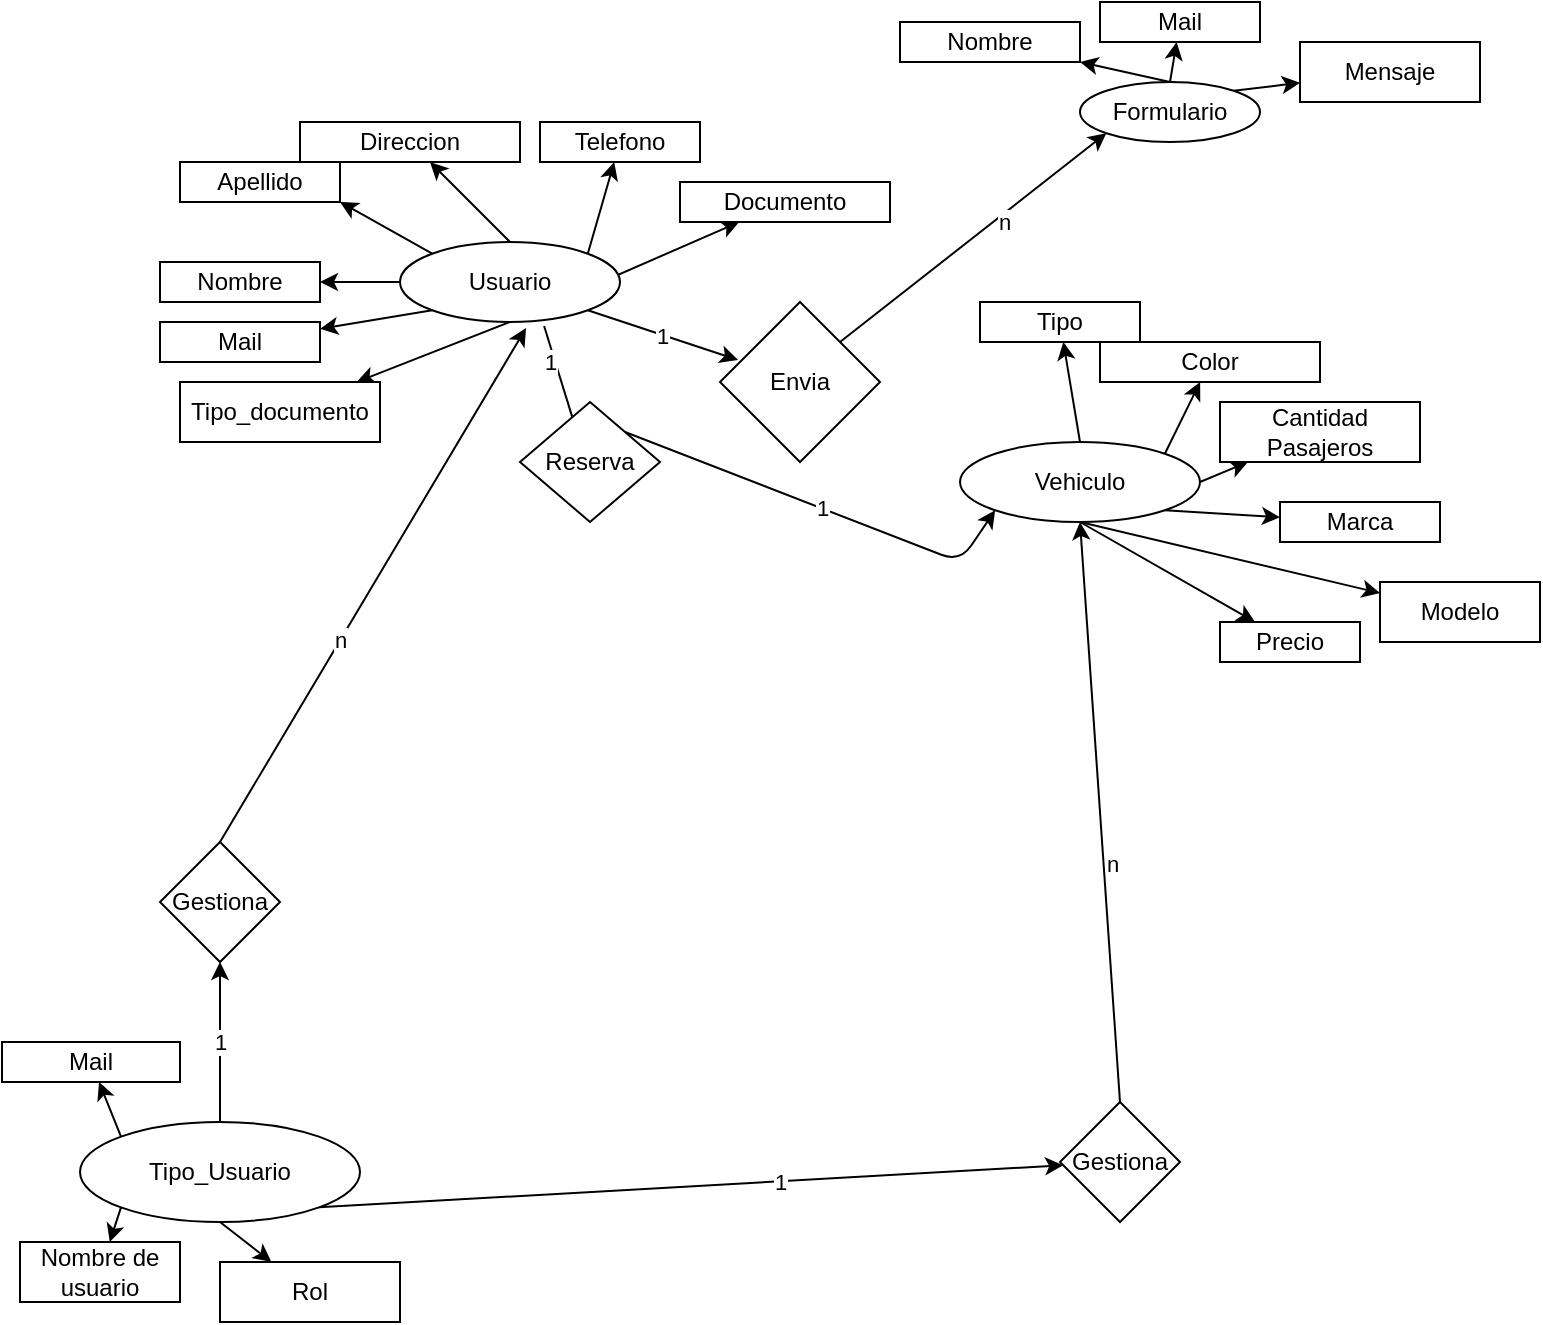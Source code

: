 <mxfile>
    <diagram id="rsptp2mNKG-hTKdjw22L" name="Página-1">
        <mxGraphModel dx="1130" dy="444" grid="1" gridSize="10" guides="1" tooltips="1" connect="1" arrows="1" fold="1" page="1" pageScale="1" pageWidth="827" pageHeight="1169" math="0" shadow="0">
            <root>
                <mxCell id="0"/>
                <mxCell id="1" parent="0"/>
                <mxCell id="104" style="edgeStyle=none;html=1;exitX=0;exitY=0;exitDx=0;exitDy=0;" parent="1" source="101" edge="1">
                    <mxGeometry relative="1" as="geometry">
                        <mxPoint x="170" y="120" as="targetPoint"/>
                    </mxGeometry>
                </mxCell>
                <mxCell id="107" style="edgeStyle=none;html=1;exitX=0.5;exitY=0;exitDx=0;exitDy=0;" parent="1" source="101" target="108" edge="1">
                    <mxGeometry relative="1" as="geometry">
                        <mxPoint x="210" y="110" as="targetPoint"/>
                    </mxGeometry>
                </mxCell>
                <mxCell id="109" style="edgeStyle=none;html=1;exitX=1;exitY=0;exitDx=0;exitDy=0;" parent="1" source="101" target="110" edge="1">
                    <mxGeometry relative="1" as="geometry">
                        <mxPoint x="290" y="100" as="targetPoint"/>
                    </mxGeometry>
                </mxCell>
                <mxCell id="111" style="edgeStyle=none;html=1;exitX=0;exitY=1;exitDx=0;exitDy=0;" parent="1" source="101" target="112" edge="1">
                    <mxGeometry relative="1" as="geometry">
                        <mxPoint x="180" y="190" as="targetPoint"/>
                    </mxGeometry>
                </mxCell>
                <mxCell id="113" style="edgeStyle=none;html=1;exitX=0.5;exitY=1;exitDx=0;exitDy=0;" parent="1" source="101" target="114" edge="1">
                    <mxGeometry relative="1" as="geometry">
                        <mxPoint x="190" y="210" as="targetPoint"/>
                    </mxGeometry>
                </mxCell>
                <mxCell id="115" style="edgeStyle=none;html=1;exitX=0.5;exitY=1;exitDx=0;exitDy=0;" parent="1" source="101" target="116" edge="1">
                    <mxGeometry relative="1" as="geometry">
                        <mxPoint x="255" y="210" as="targetPoint"/>
                    </mxGeometry>
                </mxCell>
                <mxCell id="136" style="edgeStyle=none;html=1;exitX=0.655;exitY=1.05;exitDx=0;exitDy=0;entryX=0.5;entryY=0;entryDx=0;entryDy=0;exitPerimeter=0;" parent="1" source="101" edge="1">
                    <mxGeometry relative="1" as="geometry">
                        <mxPoint x="290" y="240" as="targetPoint"/>
                    </mxGeometry>
                </mxCell>
                <mxCell id="140" value="1" style="edgeLabel;html=1;align=center;verticalAlign=middle;resizable=0;points=[];" parent="136" vertex="1" connectable="0">
                    <mxGeometry x="-0.405" y="-3" relative="1" as="geometry">
                        <mxPoint as="offset"/>
                    </mxGeometry>
                </mxCell>
                <mxCell id="154" value="1" style="edgeStyle=none;html=1;exitX=1;exitY=1;exitDx=0;exitDy=0;entryX=0.113;entryY=0.363;entryDx=0;entryDy=0;entryPerimeter=0;" parent="1" source="101" target="153" edge="1">
                    <mxGeometry relative="1" as="geometry"/>
                </mxCell>
                <mxCell id="101" value="Usuario" style="ellipse;whiteSpace=wrap;html=1;" parent="1" vertex="1">
                    <mxGeometry x="200" y="140" width="110" height="40" as="geometry"/>
                </mxCell>
                <mxCell id="102" value="" style="endArrow=classic;html=1;exitX=0;exitY=0.5;exitDx=0;exitDy=0;" parent="1" source="101" edge="1">
                    <mxGeometry width="50" height="50" relative="1" as="geometry">
                        <mxPoint x="410" y="380" as="sourcePoint"/>
                        <mxPoint x="160" y="160" as="targetPoint"/>
                    </mxGeometry>
                </mxCell>
                <mxCell id="103" value="Nombre" style="rounded=0;whiteSpace=wrap;html=1;" parent="1" vertex="1">
                    <mxGeometry x="80" y="150" width="80" height="20" as="geometry"/>
                </mxCell>
                <mxCell id="106" value="Apellido" style="rounded=0;whiteSpace=wrap;html=1;" parent="1" vertex="1">
                    <mxGeometry x="90" y="100" width="80" height="20" as="geometry"/>
                </mxCell>
                <mxCell id="108" value="Direccion" style="rounded=0;whiteSpace=wrap;html=1;" parent="1" vertex="1">
                    <mxGeometry x="150" y="80" width="110" height="20" as="geometry"/>
                </mxCell>
                <mxCell id="110" value="Telefono" style="rounded=0;whiteSpace=wrap;html=1;" parent="1" vertex="1">
                    <mxGeometry x="270" y="80" width="80" height="20" as="geometry"/>
                </mxCell>
                <mxCell id="112" value="Mail" style="rounded=0;whiteSpace=wrap;html=1;" parent="1" vertex="1">
                    <mxGeometry x="80" y="180" width="80" height="20" as="geometry"/>
                </mxCell>
                <mxCell id="114" value="Tipo_documento" style="rounded=0;whiteSpace=wrap;html=1;" parent="1" vertex="1">
                    <mxGeometry x="90" y="210" width="100" height="30" as="geometry"/>
                </mxCell>
                <mxCell id="116" value="Documento" style="rounded=0;whiteSpace=wrap;html=1;" parent="1" vertex="1">
                    <mxGeometry x="340" y="110" width="105" height="20" as="geometry"/>
                </mxCell>
                <mxCell id="118" style="edgeStyle=none;html=1;exitX=0.5;exitY=0;exitDx=0;exitDy=0;" parent="1" source="117" target="119" edge="1">
                    <mxGeometry relative="1" as="geometry">
                        <mxPoint x="550" y="200" as="targetPoint"/>
                    </mxGeometry>
                </mxCell>
                <mxCell id="120" style="edgeStyle=none;html=1;exitX=1;exitY=0;exitDx=0;exitDy=0;" parent="1" source="117" target="121" edge="1">
                    <mxGeometry relative="1" as="geometry">
                        <mxPoint x="610" y="220" as="targetPoint"/>
                    </mxGeometry>
                </mxCell>
                <mxCell id="122" style="edgeStyle=none;html=1;exitX=1;exitY=0.5;exitDx=0;exitDy=0;" parent="1" source="117" target="123" edge="1">
                    <mxGeometry relative="1" as="geometry">
                        <mxPoint x="620" y="250" as="targetPoint"/>
                    </mxGeometry>
                </mxCell>
                <mxCell id="124" style="edgeStyle=none;html=1;exitX=1;exitY=1;exitDx=0;exitDy=0;" parent="1" source="117" target="125" edge="1">
                    <mxGeometry relative="1" as="geometry">
                        <mxPoint x="620" y="290" as="targetPoint"/>
                    </mxGeometry>
                </mxCell>
                <mxCell id="126" style="edgeStyle=none;html=1;exitX=0.5;exitY=1;exitDx=0;exitDy=0;" parent="1" source="117" target="127" edge="1">
                    <mxGeometry relative="1" as="geometry">
                        <mxPoint x="640" y="310" as="targetPoint"/>
                    </mxGeometry>
                </mxCell>
                <mxCell id="128" style="edgeStyle=none;html=1;exitX=0.5;exitY=1;exitDx=0;exitDy=0;" parent="1" source="117" target="129" edge="1">
                    <mxGeometry relative="1" as="geometry">
                        <mxPoint x="540" y="300" as="targetPoint"/>
                    </mxGeometry>
                </mxCell>
                <mxCell id="117" value="Vehiculo" style="ellipse;whiteSpace=wrap;html=1;" parent="1" vertex="1">
                    <mxGeometry x="480" y="240" width="120" height="40" as="geometry"/>
                </mxCell>
                <mxCell id="119" value="Tipo" style="rounded=0;whiteSpace=wrap;html=1;" parent="1" vertex="1">
                    <mxGeometry x="490" y="170" width="80" height="20" as="geometry"/>
                </mxCell>
                <mxCell id="121" value="Color" style="rounded=0;whiteSpace=wrap;html=1;" parent="1" vertex="1">
                    <mxGeometry x="550" y="190" width="110" height="20" as="geometry"/>
                </mxCell>
                <mxCell id="123" value="Cantidad Pasajeros" style="rounded=0;whiteSpace=wrap;html=1;" parent="1" vertex="1">
                    <mxGeometry x="610" y="220" width="100" height="30" as="geometry"/>
                </mxCell>
                <mxCell id="125" value="Marca" style="rounded=0;whiteSpace=wrap;html=1;" parent="1" vertex="1">
                    <mxGeometry x="640" y="270" width="80" height="20" as="geometry"/>
                </mxCell>
                <mxCell id="127" value="Modelo" style="rounded=0;whiteSpace=wrap;html=1;" parent="1" vertex="1">
                    <mxGeometry x="690" y="310" width="80" height="30" as="geometry"/>
                </mxCell>
                <mxCell id="129" value="Precio" style="rounded=0;whiteSpace=wrap;html=1;" parent="1" vertex="1">
                    <mxGeometry x="610" y="330" width="70" height="20" as="geometry"/>
                </mxCell>
                <mxCell id="143" value="1" style="edgeStyle=none;html=1;exitX=1;exitY=0;exitDx=0;exitDy=0;entryX=0;entryY=1;entryDx=0;entryDy=0;" parent="1" source="141" target="117" edge="1">
                    <mxGeometry relative="1" as="geometry">
                        <Array as="points">
                            <mxPoint x="480" y="300"/>
                        </Array>
                    </mxGeometry>
                </mxCell>
                <mxCell id="141" value="Reserva" style="rhombus;whiteSpace=wrap;html=1;" parent="1" vertex="1">
                    <mxGeometry x="260" y="220" width="70" height="60" as="geometry"/>
                </mxCell>
                <mxCell id="146" style="edgeStyle=none;html=1;exitX=0.5;exitY=0;exitDx=0;exitDy=0;" parent="1" source="145" target="147" edge="1">
                    <mxGeometry relative="1" as="geometry">
                        <mxPoint x="400" y="180" as="targetPoint"/>
                    </mxGeometry>
                </mxCell>
                <mxCell id="149" style="edgeStyle=none;html=1;exitX=0.5;exitY=0;exitDx=0;exitDy=0;" parent="1" source="145" target="150" edge="1">
                    <mxGeometry relative="1" as="geometry">
                        <mxPoint x="600" y="50" as="targetPoint"/>
                    </mxGeometry>
                </mxCell>
                <mxCell id="151" style="edgeStyle=none;html=1;exitX=1;exitY=0;exitDx=0;exitDy=0;" parent="1" source="145" target="152" edge="1">
                    <mxGeometry relative="1" as="geometry">
                        <mxPoint x="640" y="60" as="targetPoint"/>
                    </mxGeometry>
                </mxCell>
                <mxCell id="145" value="Formulario" style="ellipse;whiteSpace=wrap;html=1;" parent="1" vertex="1">
                    <mxGeometry x="540" y="60" width="90" height="30" as="geometry"/>
                </mxCell>
                <mxCell id="147" value="Nombre" style="rounded=0;whiteSpace=wrap;html=1;" parent="1" vertex="1">
                    <mxGeometry x="450" y="30" width="90" height="20" as="geometry"/>
                </mxCell>
                <mxCell id="150" value="Mail" style="rounded=0;whiteSpace=wrap;html=1;" parent="1" vertex="1">
                    <mxGeometry x="550" y="20" width="80" height="20" as="geometry"/>
                </mxCell>
                <mxCell id="152" value="Mensaje" style="rounded=0;whiteSpace=wrap;html=1;" parent="1" vertex="1">
                    <mxGeometry x="650" y="40" width="90" height="30" as="geometry"/>
                </mxCell>
                <mxCell id="155" style="edgeStyle=none;html=1;exitX=1;exitY=0;exitDx=0;exitDy=0;entryX=0;entryY=1;entryDx=0;entryDy=0;" parent="1" source="153" target="145" edge="1">
                    <mxGeometry relative="1" as="geometry"/>
                </mxCell>
                <mxCell id="156" value="n" style="edgeLabel;html=1;align=center;verticalAlign=middle;resizable=0;points=[];" parent="155" vertex="1" connectable="0">
                    <mxGeometry x="0.191" y="-3" relative="1" as="geometry">
                        <mxPoint as="offset"/>
                    </mxGeometry>
                </mxCell>
                <mxCell id="153" value="Envia" style="rhombus;whiteSpace=wrap;html=1;" parent="1" vertex="1">
                    <mxGeometry x="360" y="170" width="80" height="80" as="geometry"/>
                </mxCell>
                <mxCell id="168" value="1" style="edgeStyle=none;html=1;exitX=0.5;exitY=0;exitDx=0;exitDy=0;entryX=0.5;entryY=1;entryDx=0;entryDy=0;" parent="1" source="157" target="165" edge="1">
                    <mxGeometry relative="1" as="geometry"/>
                </mxCell>
                <mxCell id="172" style="edgeStyle=none;html=1;exitX=1;exitY=1;exitDx=0;exitDy=0;" parent="1" source="157" target="167" edge="1">
                    <mxGeometry relative="1" as="geometry"/>
                </mxCell>
                <mxCell id="177" value="1" style="edgeLabel;html=1;align=center;verticalAlign=middle;resizable=0;points=[];" parent="172" vertex="1" connectable="0">
                    <mxGeometry x="0.239" relative="1" as="geometry">
                        <mxPoint as="offset"/>
                    </mxGeometry>
                </mxCell>
                <mxCell id="181" style="edgeStyle=none;html=1;exitX=0;exitY=1;exitDx=0;exitDy=0;" parent="1" source="157" target="182" edge="1">
                    <mxGeometry relative="1" as="geometry">
                        <mxPoint x="50" y="640" as="targetPoint"/>
                    </mxGeometry>
                </mxCell>
                <mxCell id="183" style="edgeStyle=none;html=1;exitX=0;exitY=0;exitDx=0;exitDy=0;" parent="1" source="157" target="184" edge="1">
                    <mxGeometry relative="1" as="geometry">
                        <mxPoint x="61" y="570" as="targetPoint"/>
                    </mxGeometry>
                </mxCell>
                <mxCell id="185" style="edgeStyle=none;html=1;exitX=0.5;exitY=1;exitDx=0;exitDy=0;" parent="1" source="157" target="186" edge="1">
                    <mxGeometry relative="1" as="geometry">
                        <mxPoint x="140" y="670" as="targetPoint"/>
                    </mxGeometry>
                </mxCell>
                <mxCell id="157" value="Tipo_Usuario" style="ellipse;whiteSpace=wrap;html=1;" parent="1" vertex="1">
                    <mxGeometry x="40" y="580" width="140" height="50" as="geometry"/>
                </mxCell>
                <mxCell id="169" style="edgeStyle=none;html=1;exitX=0.5;exitY=0;exitDx=0;exitDy=0;entryX=0.573;entryY=1.075;entryDx=0;entryDy=0;entryPerimeter=0;" parent="1" source="165" target="101" edge="1">
                    <mxGeometry relative="1" as="geometry"/>
                </mxCell>
                <mxCell id="175" value="n" style="edgeLabel;html=1;align=center;verticalAlign=middle;resizable=0;points=[];" parent="169" vertex="1" connectable="0">
                    <mxGeometry x="-0.214" relative="1" as="geometry">
                        <mxPoint as="offset"/>
                    </mxGeometry>
                </mxCell>
                <mxCell id="165" value="Gestiona" style="rhombus;whiteSpace=wrap;html=1;" parent="1" vertex="1">
                    <mxGeometry x="80" y="440" width="60" height="60" as="geometry"/>
                </mxCell>
                <mxCell id="173" style="edgeStyle=none;html=1;exitX=0.5;exitY=0;exitDx=0;exitDy=0;entryX=0.5;entryY=1;entryDx=0;entryDy=0;" parent="1" source="167" target="117" edge="1">
                    <mxGeometry relative="1" as="geometry"/>
                </mxCell>
                <mxCell id="178" value="n" style="edgeLabel;html=1;align=center;verticalAlign=middle;resizable=0;points=[];" parent="173" vertex="1" connectable="0">
                    <mxGeometry x="-0.181" y="-4" relative="1" as="geometry">
                        <mxPoint as="offset"/>
                    </mxGeometry>
                </mxCell>
                <mxCell id="167" value="Gestiona" style="rhombus;whiteSpace=wrap;html=1;" parent="1" vertex="1">
                    <mxGeometry x="530" y="570" width="60" height="60" as="geometry"/>
                </mxCell>
                <mxCell id="182" value="Nombre de usuario" style="rounded=0;whiteSpace=wrap;html=1;" parent="1" vertex="1">
                    <mxGeometry x="10" y="640" width="80" height="30" as="geometry"/>
                </mxCell>
                <mxCell id="184" value="Mail" style="rounded=0;whiteSpace=wrap;html=1;" parent="1" vertex="1">
                    <mxGeometry x="1" y="540" width="89" height="20" as="geometry"/>
                </mxCell>
                <mxCell id="186" value="Rol" style="rounded=0;whiteSpace=wrap;html=1;" parent="1" vertex="1">
                    <mxGeometry x="110" y="650" width="90" height="30" as="geometry"/>
                </mxCell>
            </root>
        </mxGraphModel>
    </diagram>
</mxfile>